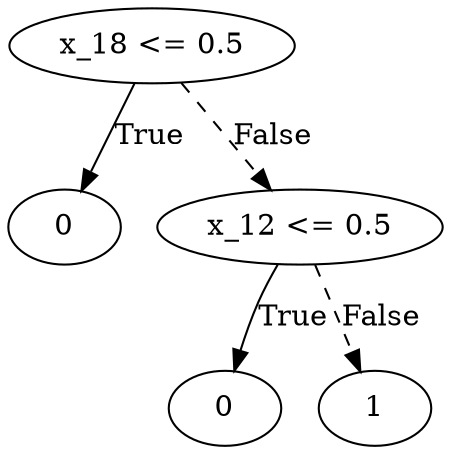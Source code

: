 digraph {
0 [label="x_18 <= 0.5"];
1 [label="0"];
0 -> 1 [label="True"];
2 [label="x_12 <= 0.5"];
3 [label="0"];
2 -> 3 [label="True"];
4 [label="1"];
2 -> 4 [style="dashed", label="False"];
0 -> 2 [style="dashed", label="False"];

}